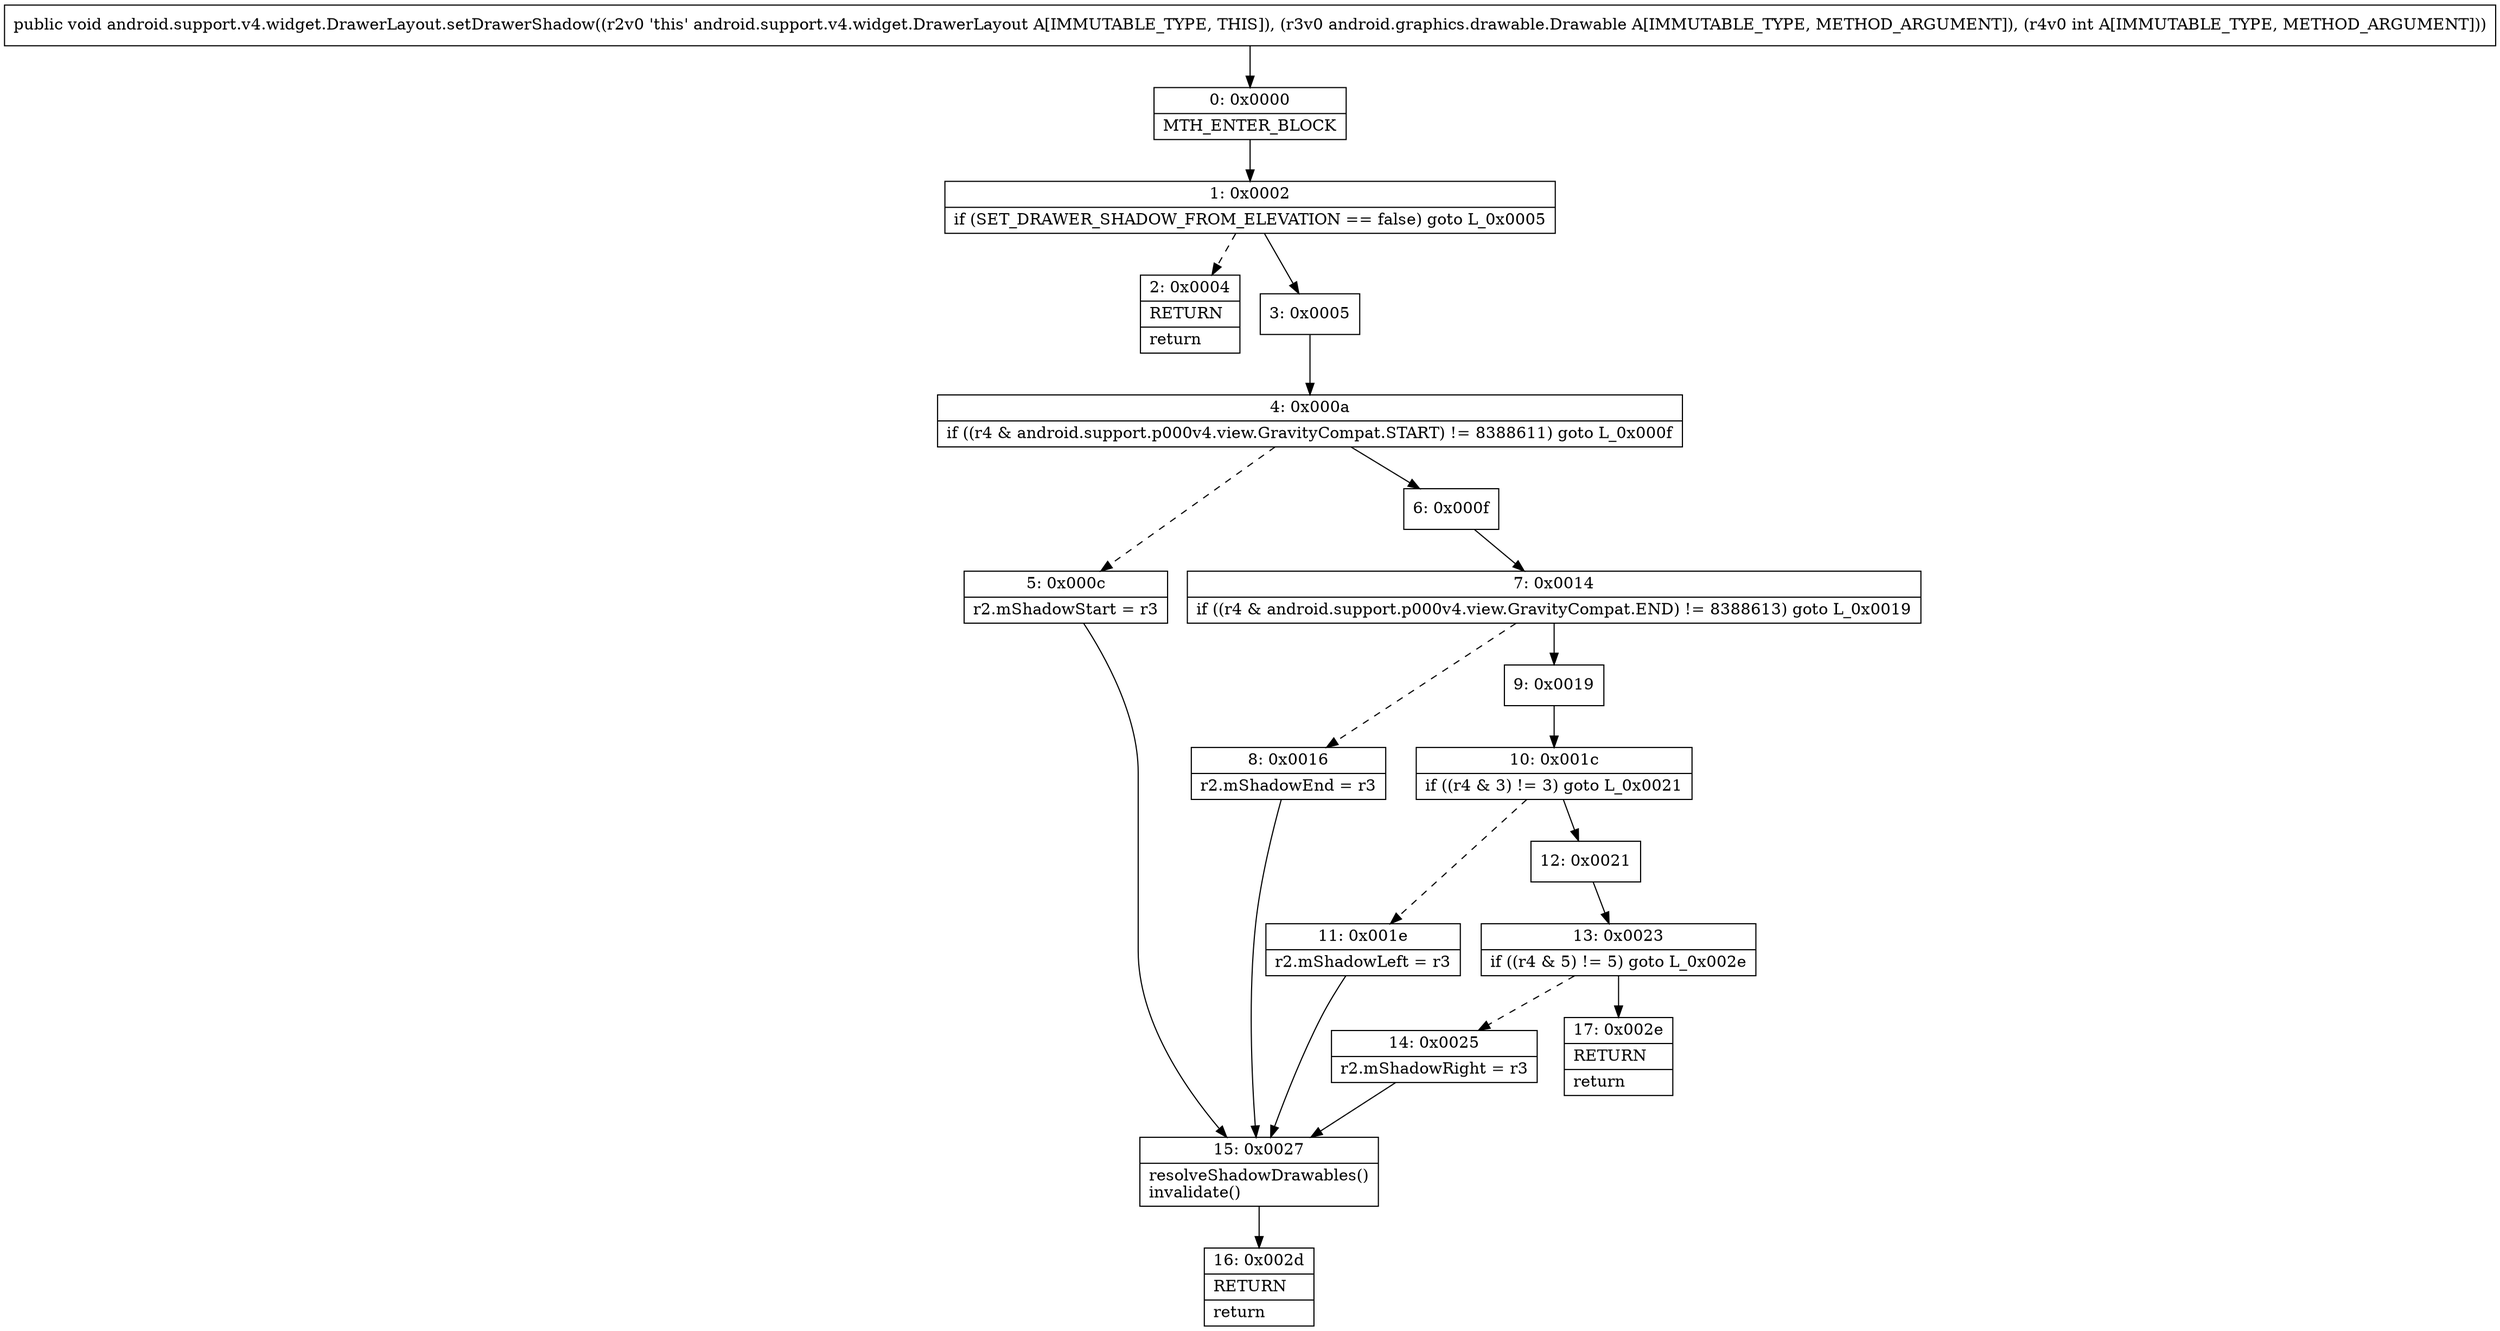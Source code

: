digraph "CFG forandroid.support.v4.widget.DrawerLayout.setDrawerShadow(Landroid\/graphics\/drawable\/Drawable;I)V" {
Node_0 [shape=record,label="{0\:\ 0x0000|MTH_ENTER_BLOCK\l}"];
Node_1 [shape=record,label="{1\:\ 0x0002|if (SET_DRAWER_SHADOW_FROM_ELEVATION == false) goto L_0x0005\l}"];
Node_2 [shape=record,label="{2\:\ 0x0004|RETURN\l|return\l}"];
Node_3 [shape=record,label="{3\:\ 0x0005}"];
Node_4 [shape=record,label="{4\:\ 0x000a|if ((r4 & android.support.p000v4.view.GravityCompat.START) != 8388611) goto L_0x000f\l}"];
Node_5 [shape=record,label="{5\:\ 0x000c|r2.mShadowStart = r3\l}"];
Node_6 [shape=record,label="{6\:\ 0x000f}"];
Node_7 [shape=record,label="{7\:\ 0x0014|if ((r4 & android.support.p000v4.view.GravityCompat.END) != 8388613) goto L_0x0019\l}"];
Node_8 [shape=record,label="{8\:\ 0x0016|r2.mShadowEnd = r3\l}"];
Node_9 [shape=record,label="{9\:\ 0x0019}"];
Node_10 [shape=record,label="{10\:\ 0x001c|if ((r4 & 3) != 3) goto L_0x0021\l}"];
Node_11 [shape=record,label="{11\:\ 0x001e|r2.mShadowLeft = r3\l}"];
Node_12 [shape=record,label="{12\:\ 0x0021}"];
Node_13 [shape=record,label="{13\:\ 0x0023|if ((r4 & 5) != 5) goto L_0x002e\l}"];
Node_14 [shape=record,label="{14\:\ 0x0025|r2.mShadowRight = r3\l}"];
Node_15 [shape=record,label="{15\:\ 0x0027|resolveShadowDrawables()\linvalidate()\l}"];
Node_16 [shape=record,label="{16\:\ 0x002d|RETURN\l|return\l}"];
Node_17 [shape=record,label="{17\:\ 0x002e|RETURN\l|return\l}"];
MethodNode[shape=record,label="{public void android.support.v4.widget.DrawerLayout.setDrawerShadow((r2v0 'this' android.support.v4.widget.DrawerLayout A[IMMUTABLE_TYPE, THIS]), (r3v0 android.graphics.drawable.Drawable A[IMMUTABLE_TYPE, METHOD_ARGUMENT]), (r4v0 int A[IMMUTABLE_TYPE, METHOD_ARGUMENT])) }"];
MethodNode -> Node_0;
Node_0 -> Node_1;
Node_1 -> Node_2[style=dashed];
Node_1 -> Node_3;
Node_3 -> Node_4;
Node_4 -> Node_5[style=dashed];
Node_4 -> Node_6;
Node_5 -> Node_15;
Node_6 -> Node_7;
Node_7 -> Node_8[style=dashed];
Node_7 -> Node_9;
Node_8 -> Node_15;
Node_9 -> Node_10;
Node_10 -> Node_11[style=dashed];
Node_10 -> Node_12;
Node_11 -> Node_15;
Node_12 -> Node_13;
Node_13 -> Node_14[style=dashed];
Node_13 -> Node_17;
Node_14 -> Node_15;
Node_15 -> Node_16;
}

